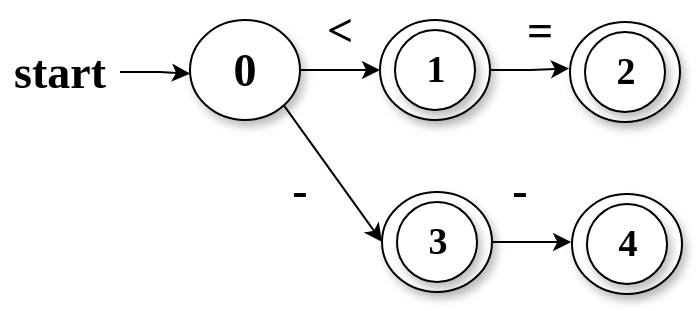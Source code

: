 <mxfile version="14.5.1" type="device"><diagram name="Page-1" id="42789a77-a242-8287-6e28-9cd8cfd52e62"><mxGraphModel dx="199" dy="113" grid="1" gridSize="10" guides="1" tooltips="1" connect="1" arrows="1" fold="1" page="1" pageScale="1" pageWidth="1100" pageHeight="850" background="#ffffff" math="0" shadow="0"><root><mxCell id="0"/><mxCell id="1" parent="0"/><mxCell id="C-IE5ZHddLrHAMVjGm8L-16" style="edgeStyle=orthogonalEdgeStyle;rounded=0;orthogonalLoop=1;jettySize=auto;html=1;entryX=0;entryY=0.5;entryDx=0;entryDy=0;" edge="1" parent="1" source="C-IE5ZHddLrHAMVjGm8L-1" target="C-IE5ZHddLrHAMVjGm8L-2"><mxGeometry relative="1" as="geometry"/></mxCell><mxCell id="C-IE5ZHddLrHAMVjGm8L-1" value="&lt;b&gt;&lt;font style=&quot;font-size: 23px&quot;&gt;0&lt;/font&gt;&lt;/b&gt;" style="ellipse;whiteSpace=wrap;html=1;rounded=0;shadow=1;comic=0;labelBackgroundColor=none;strokeWidth=1;fontFamily=Verdana;fontSize=12;align=center;" vertex="1" parent="1"><mxGeometry x="135" y="220" width="55" height="50" as="geometry"/></mxCell><mxCell id="C-IE5ZHddLrHAMVjGm8L-23" style="edgeStyle=orthogonalEdgeStyle;rounded=0;orthogonalLoop=1;jettySize=auto;html=1;entryX=-0.009;entryY=0.466;entryDx=0;entryDy=0;entryPerimeter=0;" edge="1" parent="1" source="C-IE5ZHddLrHAMVjGm8L-2" target="C-IE5ZHddLrHAMVjGm8L-4"><mxGeometry relative="1" as="geometry"/></mxCell><mxCell id="C-IE5ZHddLrHAMVjGm8L-2" value="" style="ellipse;whiteSpace=wrap;html=1;rounded=0;shadow=1;comic=0;labelBackgroundColor=none;strokeWidth=1;fontFamily=Verdana;fontSize=12;align=center;" vertex="1" parent="1"><mxGeometry x="230" y="220" width="55" height="50" as="geometry"/></mxCell><mxCell id="C-IE5ZHddLrHAMVjGm8L-3" value="&lt;b&gt;&lt;font style=&quot;font-size: 19px&quot;&gt;1&lt;/font&gt;&lt;/b&gt;" style="ellipse;whiteSpace=wrap;html=1;rounded=0;shadow=1;comic=0;labelBackgroundColor=none;strokeWidth=1;fontFamily=Verdana;fontSize=12;align=center;" vertex="1" parent="1"><mxGeometry x="237.5" y="225" width="40" height="40" as="geometry"/></mxCell><mxCell id="C-IE5ZHddLrHAMVjGm8L-4" value="" style="ellipse;whiteSpace=wrap;html=1;rounded=0;shadow=1;comic=0;labelBackgroundColor=none;strokeWidth=1;fontFamily=Verdana;fontSize=12;align=center;" vertex="1" parent="1"><mxGeometry x="325" y="221" width="55" height="50" as="geometry"/></mxCell><mxCell id="C-IE5ZHddLrHAMVjGm8L-5" value="&lt;b&gt;&lt;font style=&quot;font-size: 19px&quot;&gt;2&lt;/font&gt;&lt;/b&gt;" style="ellipse;whiteSpace=wrap;html=1;rounded=0;shadow=1;comic=0;labelBackgroundColor=none;strokeWidth=1;fontFamily=Verdana;fontSize=12;align=center;" vertex="1" parent="1"><mxGeometry x="332.5" y="226" width="40" height="40" as="geometry"/></mxCell><mxCell id="C-IE5ZHddLrHAMVjGm8L-24" style="edgeStyle=orthogonalEdgeStyle;rounded=0;orthogonalLoop=1;jettySize=auto;html=1;exitX=1;exitY=0.5;exitDx=0;exitDy=0;entryX=-0.008;entryY=0.474;entryDx=0;entryDy=0;entryPerimeter=0;" edge="1" parent="1" source="C-IE5ZHddLrHAMVjGm8L-10" target="C-IE5ZHddLrHAMVjGm8L-12"><mxGeometry relative="1" as="geometry"/></mxCell><mxCell id="C-IE5ZHddLrHAMVjGm8L-10" value="" style="ellipse;whiteSpace=wrap;html=1;rounded=0;shadow=1;comic=0;labelBackgroundColor=none;strokeWidth=1;fontFamily=Verdana;fontSize=12;align=center;" vertex="1" parent="1"><mxGeometry x="231" y="306" width="55" height="50" as="geometry"/></mxCell><mxCell id="C-IE5ZHddLrHAMVjGm8L-11" value="&lt;b&gt;&lt;font style=&quot;font-size: 19px&quot;&gt;3&lt;/font&gt;&lt;/b&gt;" style="ellipse;whiteSpace=wrap;html=1;rounded=0;shadow=1;comic=0;labelBackgroundColor=none;strokeWidth=1;fontFamily=Verdana;fontSize=12;align=center;" vertex="1" parent="1"><mxGeometry x="238.5" y="311" width="40" height="40" as="geometry"/></mxCell><mxCell id="C-IE5ZHddLrHAMVjGm8L-12" value="" style="ellipse;whiteSpace=wrap;html=1;rounded=0;shadow=1;comic=0;labelBackgroundColor=none;strokeWidth=1;fontFamily=Verdana;fontSize=12;align=center;" vertex="1" parent="1"><mxGeometry x="326" y="307" width="55" height="50" as="geometry"/></mxCell><mxCell id="C-IE5ZHddLrHAMVjGm8L-13" value="&lt;b&gt;&lt;font style=&quot;font-size: 19px&quot;&gt;4&lt;/font&gt;&lt;/b&gt;" style="ellipse;whiteSpace=wrap;html=1;rounded=0;shadow=1;comic=0;labelBackgroundColor=none;strokeWidth=1;fontFamily=Verdana;fontSize=12;align=center;" vertex="1" parent="1"><mxGeometry x="333.5" y="312" width="40" height="40" as="geometry"/></mxCell><mxCell id="C-IE5ZHddLrHAMVjGm8L-29" style="edgeStyle=orthogonalEdgeStyle;rounded=0;orthogonalLoop=1;jettySize=auto;html=1;entryX=0;entryY=0.536;entryDx=0;entryDy=0;entryPerimeter=0;" edge="1" parent="1" source="C-IE5ZHddLrHAMVjGm8L-14" target="C-IE5ZHddLrHAMVjGm8L-1"><mxGeometry relative="1" as="geometry"/></mxCell><mxCell id="C-IE5ZHddLrHAMVjGm8L-14" value="&lt;b&gt;&lt;font face=&quot;Comic Sans MS&quot; style=&quot;font-size: 23px&quot;&gt;start&lt;/font&gt;&lt;/b&gt;" style="text;html=1;strokeColor=none;fillColor=none;align=center;verticalAlign=middle;whiteSpace=wrap;rounded=0;" vertex="1" parent="1"><mxGeometry x="40" y="231" width="60" height="30" as="geometry"/></mxCell><mxCell id="C-IE5ZHddLrHAMVjGm8L-20" value="" style="endArrow=classic;html=1;exitX=1;exitY=1;exitDx=0;exitDy=0;entryX=0;entryY=0.5;entryDx=0;entryDy=0;" edge="1" parent="1" source="C-IE5ZHddLrHAMVjGm8L-1" target="C-IE5ZHddLrHAMVjGm8L-10"><mxGeometry width="50" height="50" relative="1" as="geometry"><mxPoint x="400" y="320" as="sourcePoint"/><mxPoint x="450" y="270" as="targetPoint"/></mxGeometry></mxCell><mxCell id="C-IE5ZHddLrHAMVjGm8L-25" value="&lt;b&gt;&lt;font face=&quot;Comic Sans MS&quot; style=&quot;font-size: 23px&quot;&gt;&amp;lt;&lt;/font&gt;&lt;/b&gt;" style="text;html=1;strokeColor=none;fillColor=none;align=center;verticalAlign=middle;whiteSpace=wrap;rounded=0;" vertex="1" parent="1"><mxGeometry x="200" y="210" width="20" height="30" as="geometry"/></mxCell><mxCell id="C-IE5ZHddLrHAMVjGm8L-26" value="&lt;b&gt;&lt;font face=&quot;Comic Sans MS&quot; style=&quot;font-size: 23px&quot;&gt;=&lt;/font&gt;&lt;/b&gt;" style="text;html=1;strokeColor=none;fillColor=none;align=center;verticalAlign=middle;whiteSpace=wrap;rounded=0;" vertex="1" parent="1"><mxGeometry x="300" y="210" width="20" height="30" as="geometry"/></mxCell><mxCell id="C-IE5ZHddLrHAMVjGm8L-27" value="&lt;b&gt;&lt;font face=&quot;Comic Sans MS&quot; style=&quot;font-size: 23px&quot;&gt;-&lt;/font&gt;&lt;/b&gt;" style="text;html=1;strokeColor=none;fillColor=none;align=center;verticalAlign=middle;whiteSpace=wrap;rounded=0;" vertex="1" parent="1"><mxGeometry x="180" y="290" width="20" height="30" as="geometry"/></mxCell><mxCell id="C-IE5ZHddLrHAMVjGm8L-28" value="&lt;b&gt;&lt;font face=&quot;Comic Sans MS&quot; style=&quot;font-size: 23px&quot;&gt;-&lt;/font&gt;&lt;/b&gt;" style="text;html=1;strokeColor=none;fillColor=none;align=center;verticalAlign=middle;whiteSpace=wrap;rounded=0;" vertex="1" parent="1"><mxGeometry x="290" y="290" width="20" height="30" as="geometry"/></mxCell></root></mxGraphModel></diagram></mxfile>